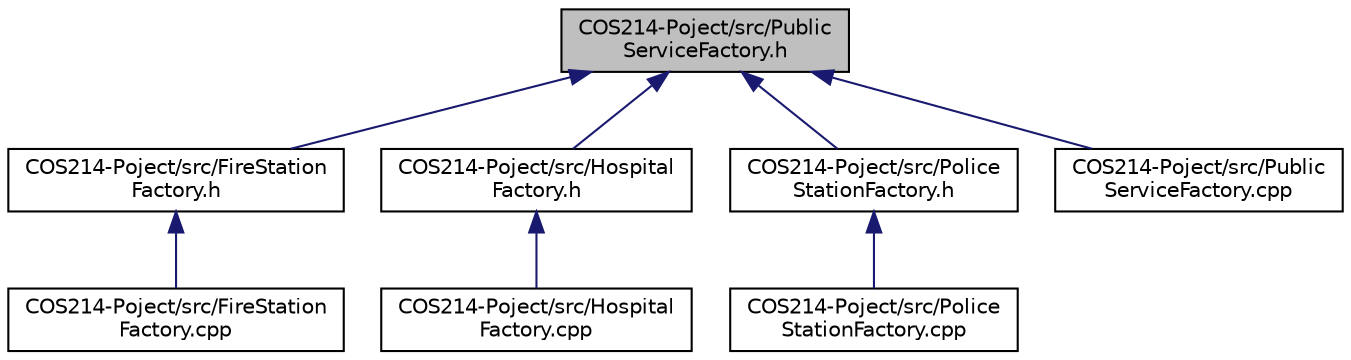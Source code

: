 digraph "COS214-Poject/src/PublicServiceFactory.h"
{
 // LATEX_PDF_SIZE
  edge [fontname="Helvetica",fontsize="10",labelfontname="Helvetica",labelfontsize="10"];
  node [fontname="Helvetica",fontsize="10",shape=record];
  Node1 [label="COS214-Poject/src/Public\lServiceFactory.h",height=0.2,width=0.4,color="black", fillcolor="grey75", style="filled", fontcolor="black",tooltip="Abstract Factory class for creating PublicService objects."];
  Node1 -> Node2 [dir="back",color="midnightblue",fontsize="10",style="solid",fontname="Helvetica"];
  Node2 [label="COS214-Poject/src/FireStation\lFactory.h",height=0.2,width=0.4,color="black", fillcolor="white", style="filled",URL="$FireStationFactory_8h.html",tooltip=" "];
  Node2 -> Node3 [dir="back",color="midnightblue",fontsize="10",style="solid",fontname="Helvetica"];
  Node3 [label="COS214-Poject/src/FireStation\lFactory.cpp",height=0.2,width=0.4,color="black", fillcolor="white", style="filled",URL="$FireStationFactory_8cpp.html",tooltip=" "];
  Node1 -> Node4 [dir="back",color="midnightblue",fontsize="10",style="solid",fontname="Helvetica"];
  Node4 [label="COS214-Poject/src/Hospital\lFactory.h",height=0.2,width=0.4,color="black", fillcolor="white", style="filled",URL="$HospitalFactory_8h.html",tooltip="Declaration of the HospitalFactory class for creating Hospital objects."];
  Node4 -> Node5 [dir="back",color="midnightblue",fontsize="10",style="solid",fontname="Helvetica"];
  Node5 [label="COS214-Poject/src/Hospital\lFactory.cpp",height=0.2,width=0.4,color="black", fillcolor="white", style="filled",URL="$HospitalFactory_8cpp.html",tooltip="Implementation of the HospitalFactory class."];
  Node1 -> Node6 [dir="back",color="midnightblue",fontsize="10",style="solid",fontname="Helvetica"];
  Node6 [label="COS214-Poject/src/Police\lStationFactory.h",height=0.2,width=0.4,color="black", fillcolor="white", style="filled",URL="$PoliceStationFactory_8h.html",tooltip=" "];
  Node6 -> Node7 [dir="back",color="midnightblue",fontsize="10",style="solid",fontname="Helvetica"];
  Node7 [label="COS214-Poject/src/Police\lStationFactory.cpp",height=0.2,width=0.4,color="black", fillcolor="white", style="filled",URL="$PoliceStationFactory_8cpp.html",tooltip=" "];
  Node1 -> Node8 [dir="back",color="midnightblue",fontsize="10",style="solid",fontname="Helvetica"];
  Node8 [label="COS214-Poject/src/Public\lServiceFactory.cpp",height=0.2,width=0.4,color="black", fillcolor="white", style="filled",URL="$PublicServiceFactory_8cpp.html",tooltip=" "];
}
